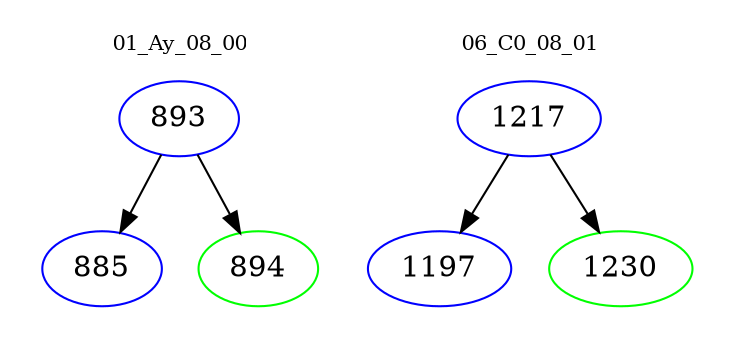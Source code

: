 digraph{
subgraph cluster_0 {
color = white
label = "01_Ay_08_00";
fontsize=10;
T0_893 [label="893", color="blue"]
T0_893 -> T0_885 [color="black"]
T0_885 [label="885", color="blue"]
T0_893 -> T0_894 [color="black"]
T0_894 [label="894", color="green"]
}
subgraph cluster_1 {
color = white
label = "06_C0_08_01";
fontsize=10;
T1_1217 [label="1217", color="blue"]
T1_1217 -> T1_1197 [color="black"]
T1_1197 [label="1197", color="blue"]
T1_1217 -> T1_1230 [color="black"]
T1_1230 [label="1230", color="green"]
}
}
